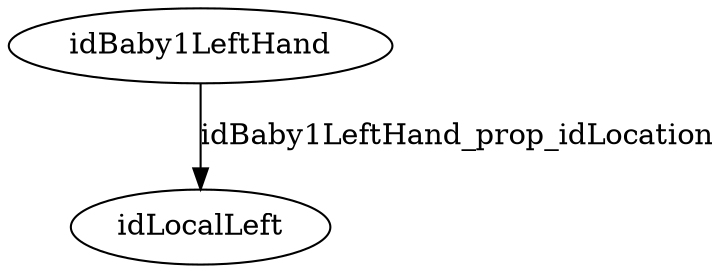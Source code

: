 strict digraph  {
idBaby1LeftHand [node_type=entity_node, root=root];
idLocalLeft;
idBaby1LeftHand -> idLocalLeft  [edge_type=property, label=idBaby1LeftHand_prop_idLocation];
}
